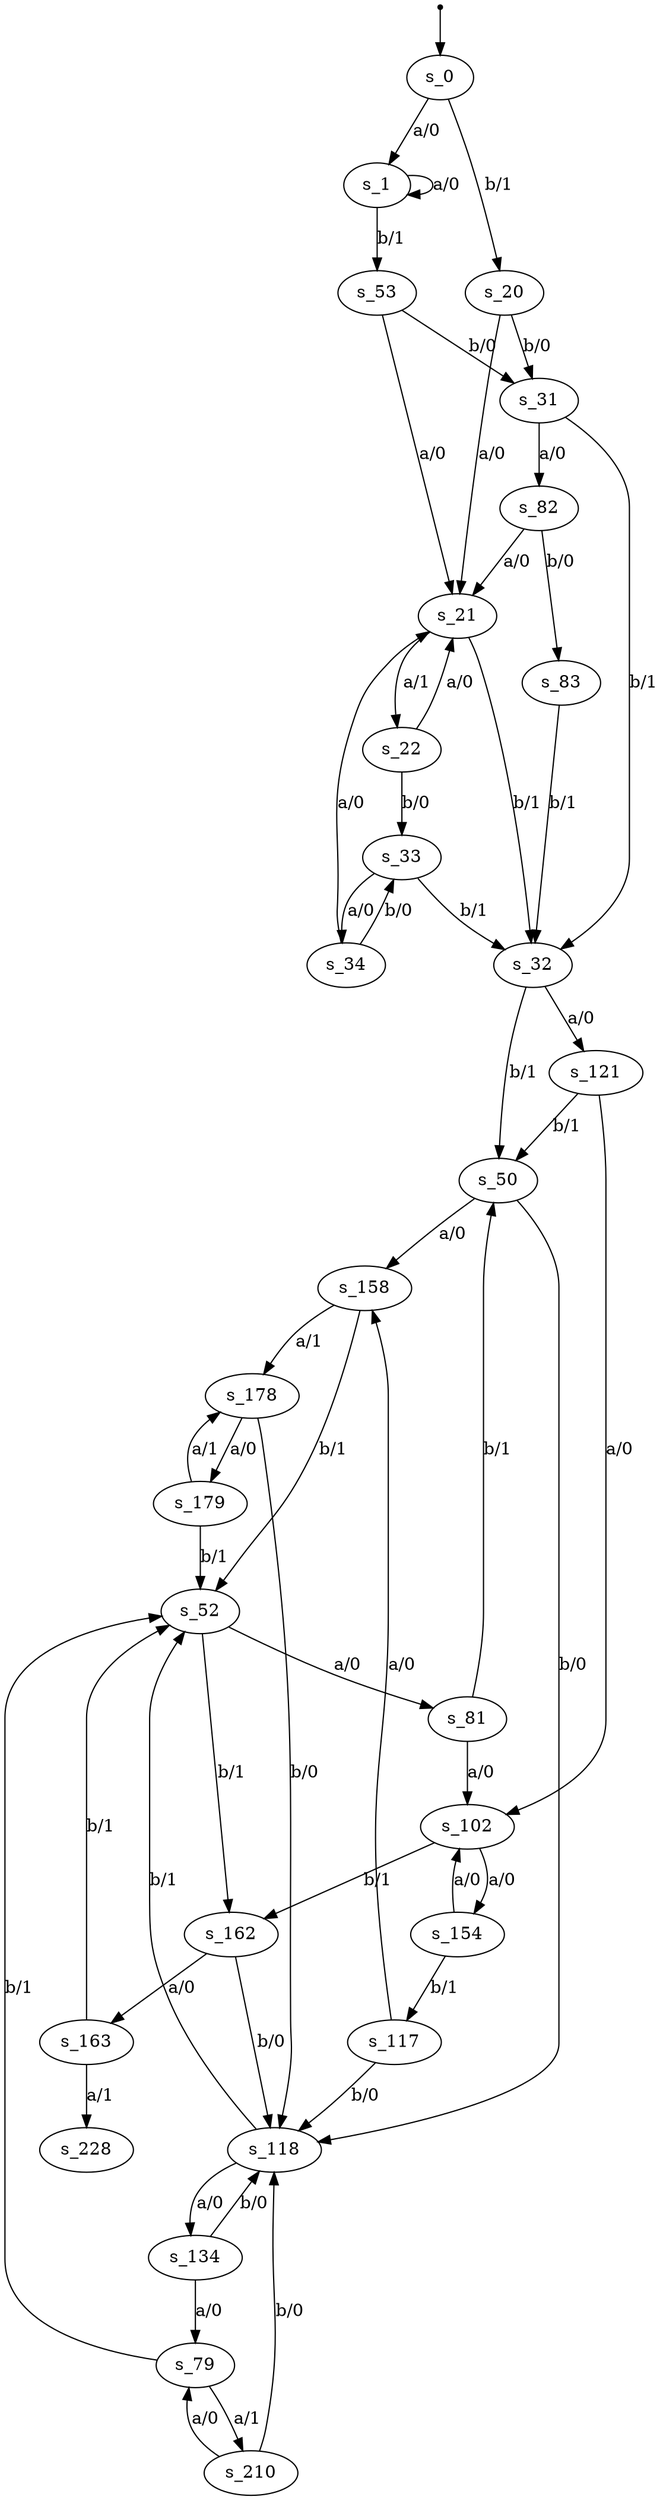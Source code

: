 digraph fsm {
	s_0 [root=true]
	s_1
	s_53
	s_21
	s_22
	s_33
	s_34
	s_32
	s_31
	s_82
	s_50
	s_158
	s_178
	s_179
	s_52
	s_121
	s_118
	s_162
	s_163
	s_102
	s_154
	s_117
	s_81
	s_134
	s_79
	s_20
	s_210
	s_228
	s_83
	qi [shape = point]
	qi -> s_0
	s_0 -> s_1 [label="a/0"]
	s_1 -> s_1 [label="a/0"]
	s_1 -> s_53 [label="b/1"]
	s_53 -> s_21 [label="a/0"]
	s_21 -> s_22 [label="a/1"]
	s_22 -> s_33 [label="b/0"]
	s_33 -> s_34 [label="a/0"]
	s_34 -> s_21 [label="a/0"]
	s_22 -> s_21 [label="a/0"]
	s_21 -> s_32 [label="b/1"]
	s_53 -> s_31 [label="b/0"]
	s_31 -> s_82 [label="a/0"]
	s_32 -> s_50 [label="b/1"]
	s_50 -> s_158 [label="a/0"]
	s_158 -> s_178 [label="a/1"]
	s_178 -> s_179 [label="a/0"]
	s_179 -> s_52 [label="b/1"]
	s_32 -> s_121 [label="a/0"]
	s_121 -> s_50 [label="b/1"]
	s_50 -> s_118 [label="b/0"]
	s_158 -> s_52 [label="b/1"]
	s_52 -> s_162 [label="b/1"]
	s_162 -> s_163 [label="a/0"]
	s_163 -> s_52 [label="b/1"]
	s_121 -> s_102 [label="a/0"]
	s_102 -> s_154 [label="a/0"]
	s_154 -> s_117 [label="b/1"]
	s_117 -> s_118 [label="b/0"]
	s_34 -> s_33 [label="b/0"]
	s_31 -> s_32 [label="b/1"]
	s_178 -> s_118 [label="b/0"]
	s_82 -> s_21 [label="a/0"]
	s_102 -> s_162 [label="b/1"]
	s_162 -> s_118 [label="b/0"]
	s_52 -> s_81 [label="a/0"]
	s_118 -> s_134 [label="a/0"]
	s_134 -> s_118 [label="b/0"]
	s_118 -> s_52 [label="b/1"]
	s_134 -> s_79 [label="a/0"]
	s_79 -> s_52 [label="b/1"]
	s_0 -> s_20 [label="b/1"]
	s_20 -> s_21 [label="a/0"]
	s_154 -> s_102 [label="a/0"]
	s_117 -> s_158 [label="a/0"]
	s_33 -> s_32 [label="b/1"]
	s_79 -> s_210 [label="a/1"]
	s_179 -> s_178 [label="a/1"]
	s_81 -> s_50 [label="b/1"]
	s_81 -> s_102 [label="a/0"]
	s_210 -> s_79 [label="a/0"]
	s_210 -> s_118 [label="b/0"]
	s_163 -> s_228 [label="a/1"]
	s_20 -> s_31 [label="b/0"]
	s_82 -> s_83 [label="b/0"]
	s_83 -> s_32 [label="b/1"]
}